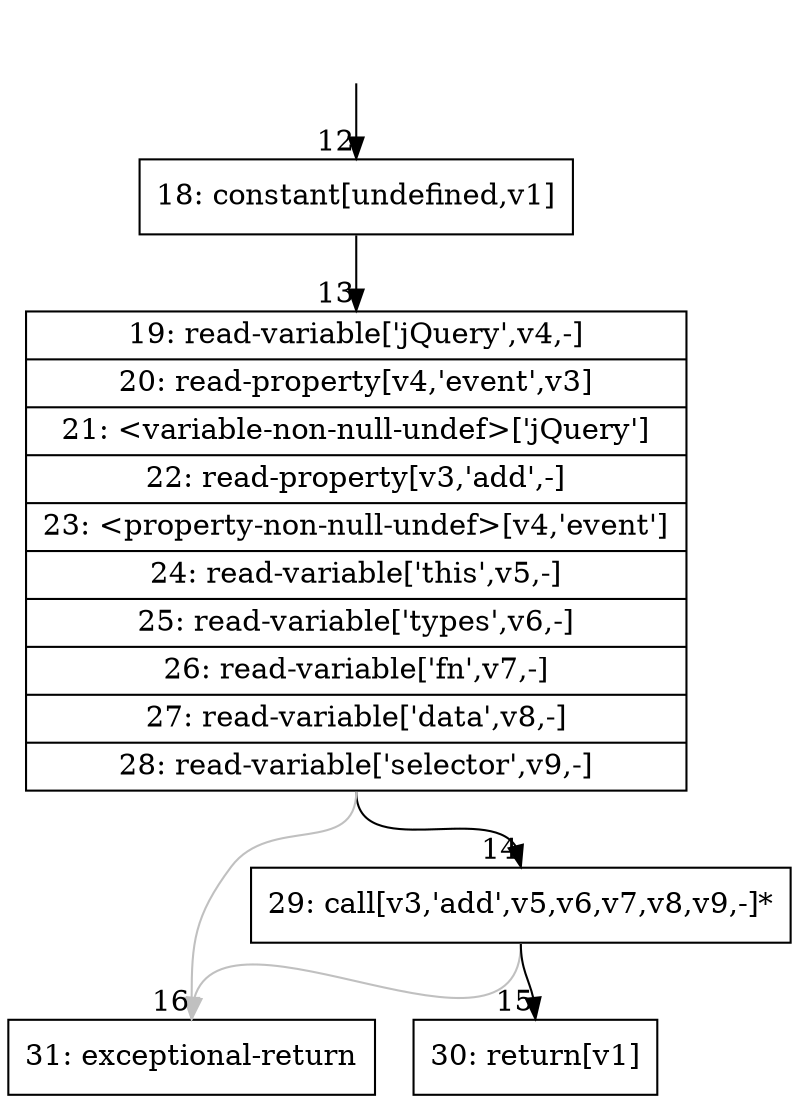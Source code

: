 digraph {
rankdir="TD"
BB_entry3[shape=none,label=""];
BB_entry3 -> BB12 [tailport=s, headport=n, headlabel="    12"]
BB12 [shape=record label="{18: constant[undefined,v1]}" ] 
BB12 -> BB13 [tailport=s, headport=n, headlabel="      13"]
BB13 [shape=record label="{19: read-variable['jQuery',v4,-]|20: read-property[v4,'event',v3]|21: \<variable-non-null-undef\>['jQuery']|22: read-property[v3,'add',-]|23: \<property-non-null-undef\>[v4,'event']|24: read-variable['this',v5,-]|25: read-variable['types',v6,-]|26: read-variable['fn',v7,-]|27: read-variable['data',v8,-]|28: read-variable['selector',v9,-]}" ] 
BB13 -> BB14 [tailport=s, headport=n, headlabel="      14"]
BB13 -> BB16 [tailport=s, headport=n, color=gray, headlabel="      16"]
BB14 [shape=record label="{29: call[v3,'add',v5,v6,v7,v8,v9,-]*}" ] 
BB14 -> BB15 [tailport=s, headport=n, headlabel="      15"]
BB14 -> BB16 [tailport=s, headport=n, color=gray]
BB15 [shape=record label="{30: return[v1]}" ] 
BB16 [shape=record label="{31: exceptional-return}" ] 
}
